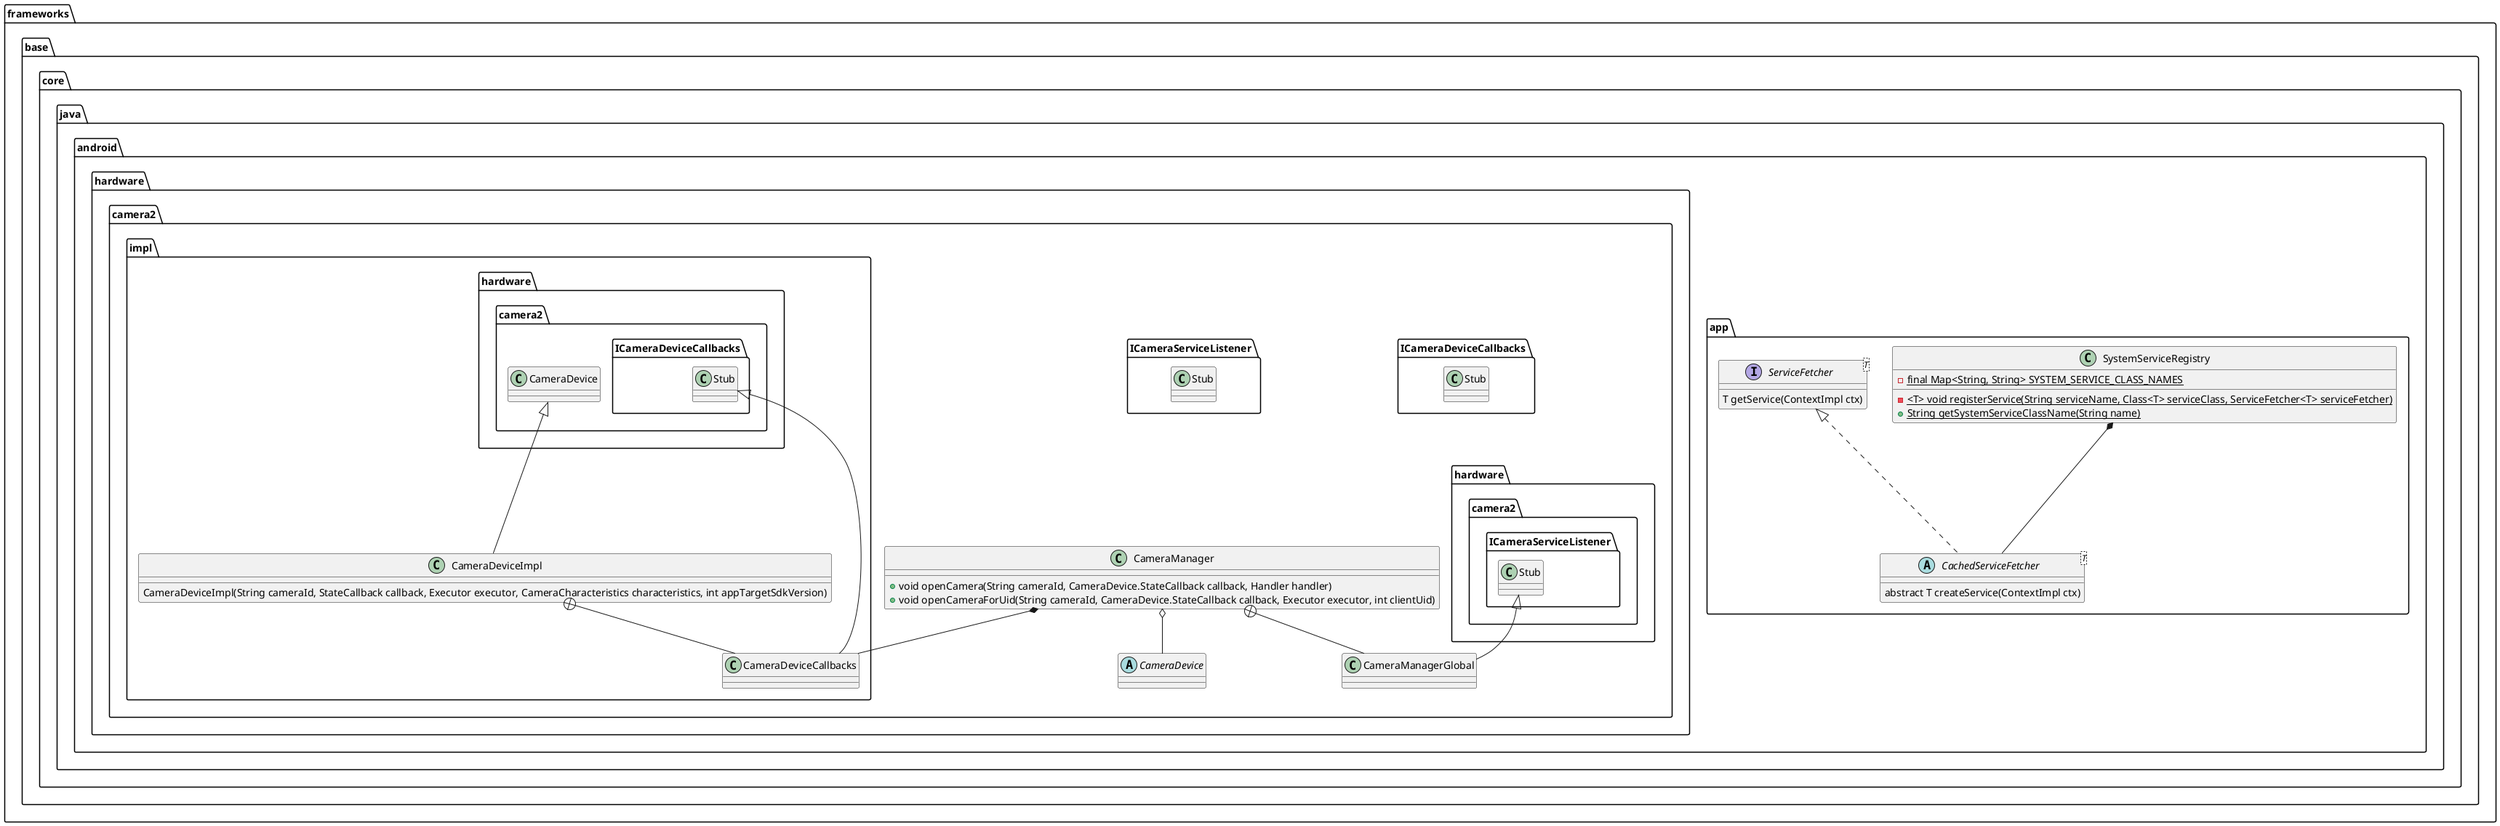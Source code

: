 @startuml

namespace frameworks.base.core.java.android{

    namespace app{

        class SystemServiceRegistry{
            - {static} final Map<String, String> SYSTEM_SERVICE_CLASS_NAMES
            - {static} <T> void registerService(String serviceName, Class<T> serviceClass, ServiceFetcher<T> serviceFetcher)
            + {static} String getSystemServiceClassName(String name)
        }

        abstract class CachedServiceFetcher<T>{
            abstract T createService(ContextImpl ctx)
        }

        interface ServiceFetcher<T>{
            T getService(ContextImpl ctx)
        }

        ServiceFetcher <|.. CachedServiceFetcher
        SystemServiceRegistry *-- CachedServiceFetcher

    }

    namespace hardware.camera2{

        namespace  ICameraDeviceCallbacks{
            class Stub
        }

        namespace impl{

            class CameraDeviceImpl{
                CameraDeviceImpl(String cameraId, StateCallback callback, Executor executor, CameraCharacteristics characteristics, int appTargetSdkVersion)
            }
            hardware.camera2.CameraDevice <|-- CameraDeviceImpl

            class CameraDeviceCallbacks
            CameraDeviceImpl +-- CameraDeviceCallbacks
            hardware.camera2.ICameraDeviceCallbacks.Stub <|-- CameraDeviceCallbacks

        }

        abstract class CameraDevice

        class CameraManager{
            + void openCamera(String cameraId, CameraDevice.StateCallback callback, Handler handler)
            + void openCameraForUid(String cameraId, CameraDevice.StateCallback callback, Executor executor, int clientUid)
        }
        CameraManager o-- CameraDevice
        CameraManager *-- impl.CameraDeviceCallbacks

        namespace ICameraServiceListener{
            class Stub
        }
        class CameraManagerGlobal
        CameraManager +-- CameraManagerGlobal
        hardware.camera2.ICameraServiceListener.Stub <|-- CameraManagerGlobal
    }
}

@enduml
